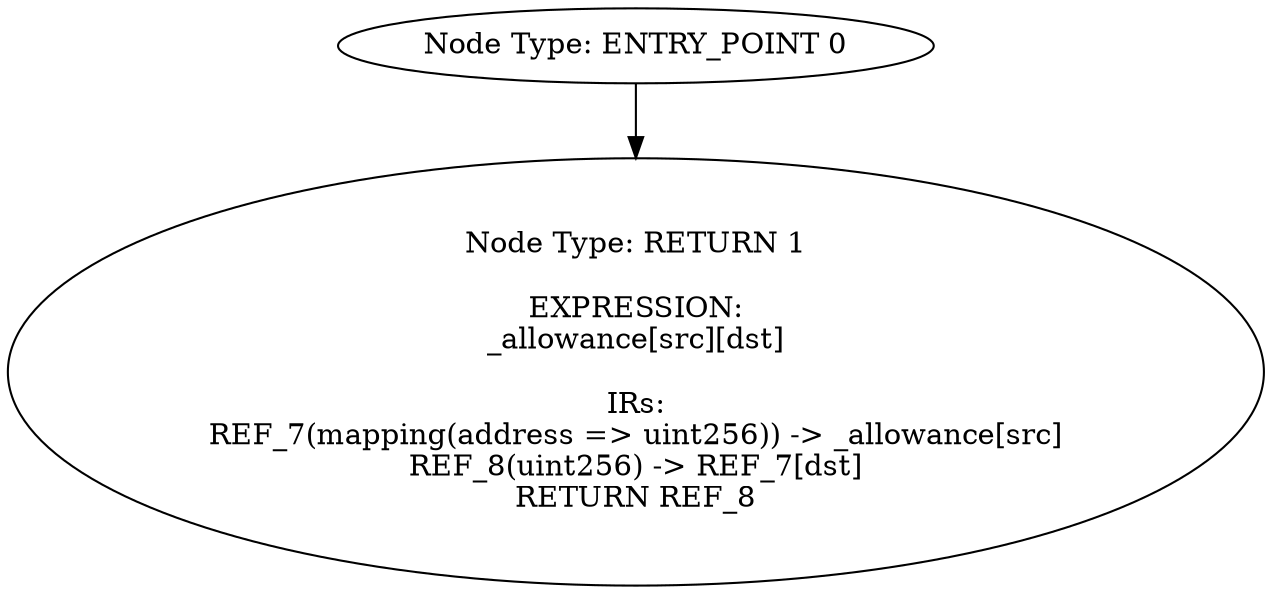 digraph{
0[label="Node Type: ENTRY_POINT 0
"];
0->1;
1[label="Node Type: RETURN 1

EXPRESSION:
_allowance[src][dst]

IRs:
REF_7(mapping(address => uint256)) -> _allowance[src]
REF_8(uint256) -> REF_7[dst]
RETURN REF_8"];
}

